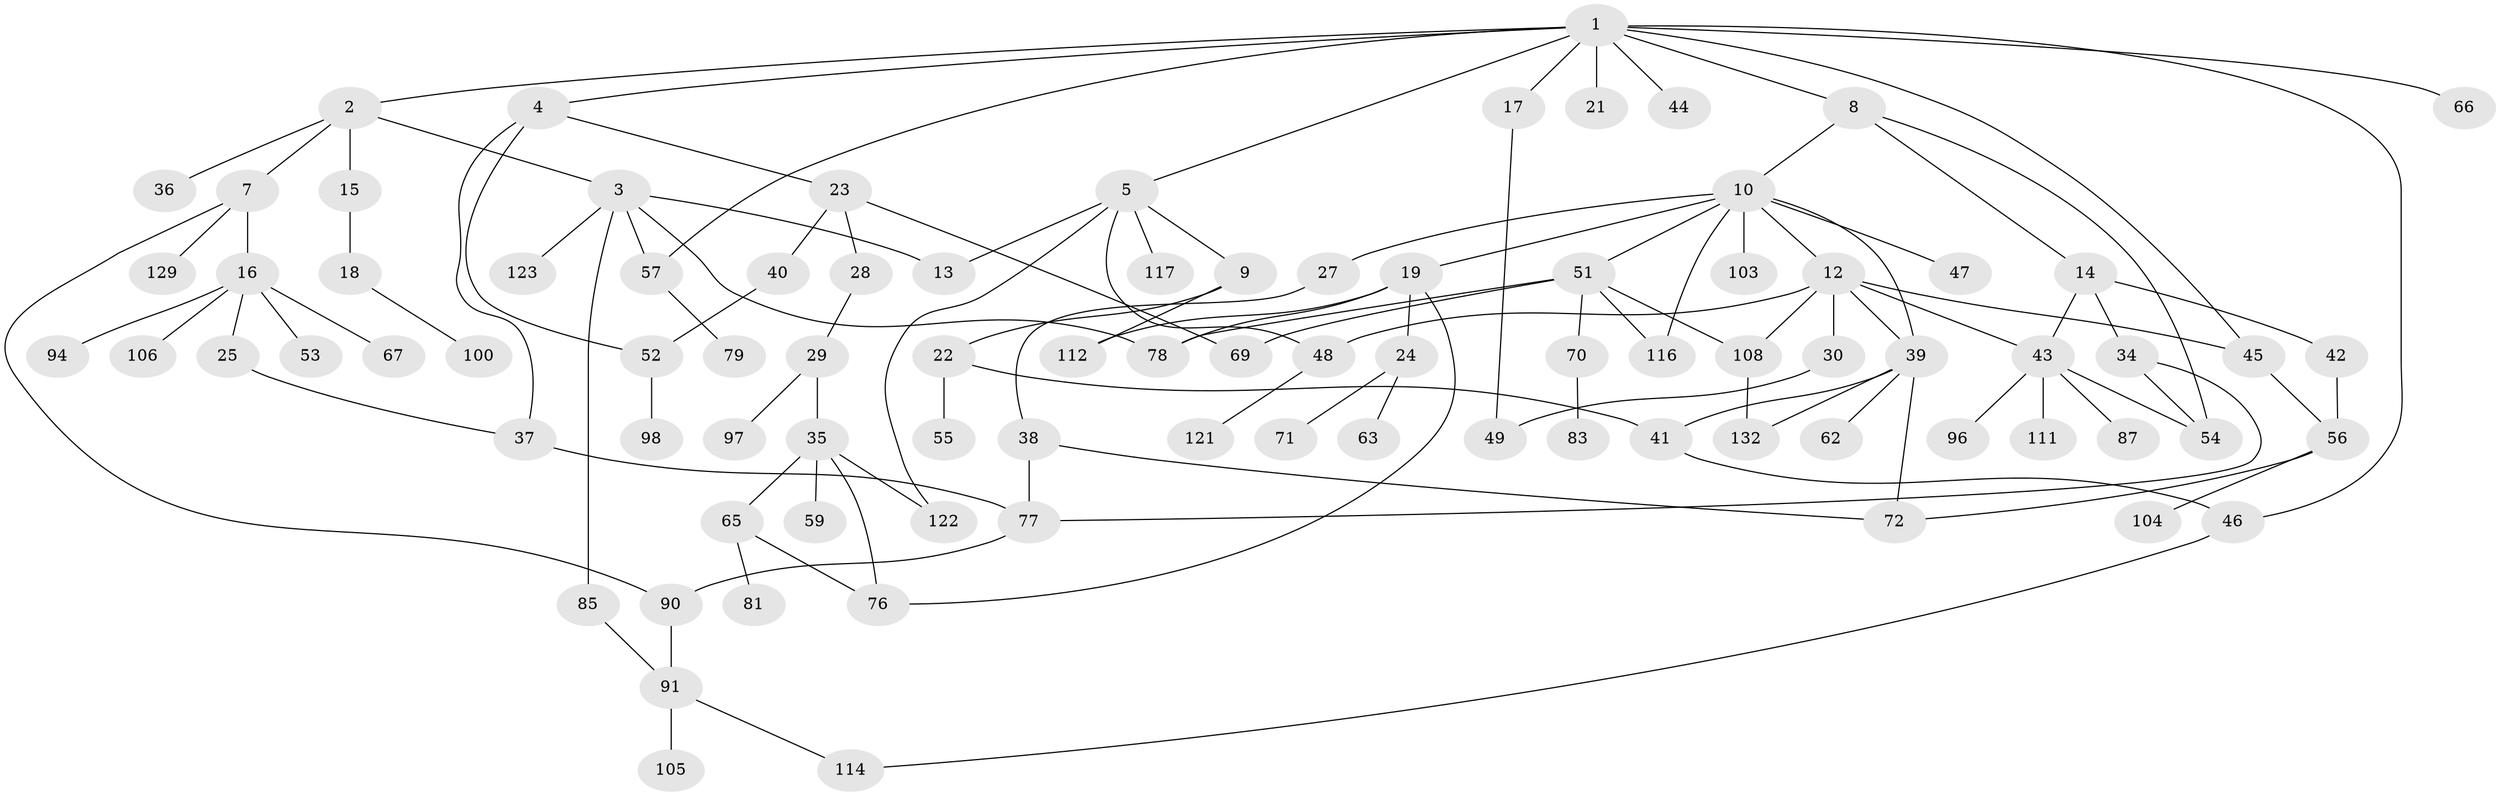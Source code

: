 // original degree distribution, {8: 0.007518796992481203, 5: 0.09022556390977443, 2: 0.2857142857142857, 4: 0.07518796992481203, 6: 0.03007518796992481, 3: 0.19548872180451127, 1: 0.3157894736842105}
// Generated by graph-tools (version 1.1) at 2025/41/03/06/25 10:41:29]
// undirected, 89 vertices, 119 edges
graph export_dot {
graph [start="1"]
  node [color=gray90,style=filled];
  1 [super="+20"];
  2 [super="+6"];
  3 [super="+82"];
  4 [super="+68"];
  5 [super="+26"];
  7;
  8;
  9 [super="+31"];
  10 [super="+11"];
  12 [super="+33"];
  13;
  14 [super="+64"];
  15 [super="+107"];
  16 [super="+32"];
  17;
  18 [super="+61"];
  19 [super="+73"];
  21 [super="+128"];
  22;
  23 [super="+118"];
  24;
  25 [super="+75"];
  27 [super="+133"];
  28 [super="+109"];
  29 [super="+120"];
  30;
  34;
  35 [super="+58"];
  36 [super="+95"];
  37 [super="+126"];
  38;
  39 [super="+127"];
  40;
  41 [super="+125"];
  42;
  43 [super="+86"];
  44 [super="+99"];
  45;
  46;
  47;
  48 [super="+92"];
  49 [super="+50"];
  51 [super="+60"];
  52;
  53;
  54 [super="+115"];
  55 [super="+113"];
  56 [super="+110"];
  57;
  59;
  62;
  63 [super="+88"];
  65;
  66;
  67;
  69;
  70 [super="+74"];
  71;
  72 [super="+84"];
  76 [super="+93"];
  77 [super="+80"];
  78 [super="+89"];
  79 [super="+131"];
  81;
  83 [super="+101"];
  85;
  87;
  90;
  91 [super="+124"];
  94;
  96;
  97 [super="+102"];
  98;
  100;
  103;
  104;
  105;
  106;
  108 [super="+130"];
  111;
  112;
  114 [super="+119"];
  116;
  117;
  121;
  122;
  123;
  129;
  132;
  1 -- 2;
  1 -- 4;
  1 -- 5;
  1 -- 8;
  1 -- 17;
  1 -- 46;
  1 -- 66;
  1 -- 21;
  1 -- 57;
  1 -- 44;
  1 -- 45;
  2 -- 3;
  2 -- 15;
  2 -- 36;
  2 -- 7;
  3 -- 85;
  3 -- 57;
  3 -- 123;
  3 -- 13;
  3 -- 78;
  4 -- 23;
  4 -- 37;
  4 -- 52;
  5 -- 9;
  5 -- 13;
  5 -- 122;
  5 -- 48;
  5 -- 117;
  7 -- 16;
  7 -- 90;
  7 -- 129;
  8 -- 10;
  8 -- 14;
  8 -- 54;
  9 -- 22;
  9 -- 112;
  10 -- 12;
  10 -- 51;
  10 -- 103;
  10 -- 19;
  10 -- 116;
  10 -- 27;
  10 -- 47;
  10 -- 39;
  12 -- 30;
  12 -- 45;
  12 -- 43 [weight=2];
  12 -- 48;
  12 -- 108;
  12 -- 39;
  14 -- 34;
  14 -- 42;
  14 -- 43;
  15 -- 18;
  16 -- 25;
  16 -- 53;
  16 -- 106;
  16 -- 67;
  16 -- 94;
  17 -- 49;
  18 -- 100;
  19 -- 24;
  19 -- 112;
  19 -- 76;
  19 -- 78;
  22 -- 41;
  22 -- 55;
  23 -- 28;
  23 -- 40;
  23 -- 69;
  24 -- 63;
  24 -- 71;
  25 -- 37;
  27 -- 38;
  28 -- 29;
  29 -- 35;
  29 -- 97;
  30 -- 49;
  34 -- 77;
  34 -- 54;
  35 -- 76;
  35 -- 65;
  35 -- 122;
  35 -- 59;
  37 -- 77;
  38 -- 72;
  38 -- 77;
  39 -- 62;
  39 -- 132;
  39 -- 72;
  39 -- 41;
  40 -- 52;
  41 -- 46;
  42 -- 56;
  43 -- 54;
  43 -- 87;
  43 -- 96;
  43 -- 111;
  45 -- 56;
  46 -- 114;
  48 -- 121;
  51 -- 69;
  51 -- 70;
  51 -- 116;
  51 -- 78;
  51 -- 108;
  52 -- 98;
  56 -- 72;
  56 -- 104;
  57 -- 79;
  65 -- 76;
  65 -- 81;
  70 -- 83;
  77 -- 90;
  85 -- 91;
  90 -- 91;
  91 -- 105;
  91 -- 114;
  108 -- 132;
}
